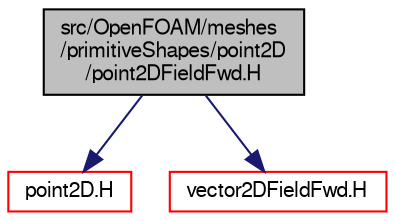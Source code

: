 digraph "src/OpenFOAM/meshes/primitiveShapes/point2D/point2DFieldFwd.H"
{
  bgcolor="transparent";
  edge [fontname="FreeSans",fontsize="10",labelfontname="FreeSans",labelfontsize="10"];
  node [fontname="FreeSans",fontsize="10",shape=record];
  Node0 [label="src/OpenFOAM/meshes\l/primitiveShapes/point2D\l/point2DFieldFwd.H",height=0.2,width=0.4,color="black", fillcolor="grey75", style="filled", fontcolor="black"];
  Node0 -> Node1 [color="midnightblue",fontsize="10",style="solid",fontname="FreeSans"];
  Node1 [label="point2D.H",height=0.2,width=0.4,color="red",URL="$a12071.html"];
  Node0 -> Node47 [color="midnightblue",fontsize="10",style="solid",fontname="FreeSans"];
  Node47 [label="vector2DFieldFwd.H",height=0.2,width=0.4,color="red",URL="$a09767.html"];
}

